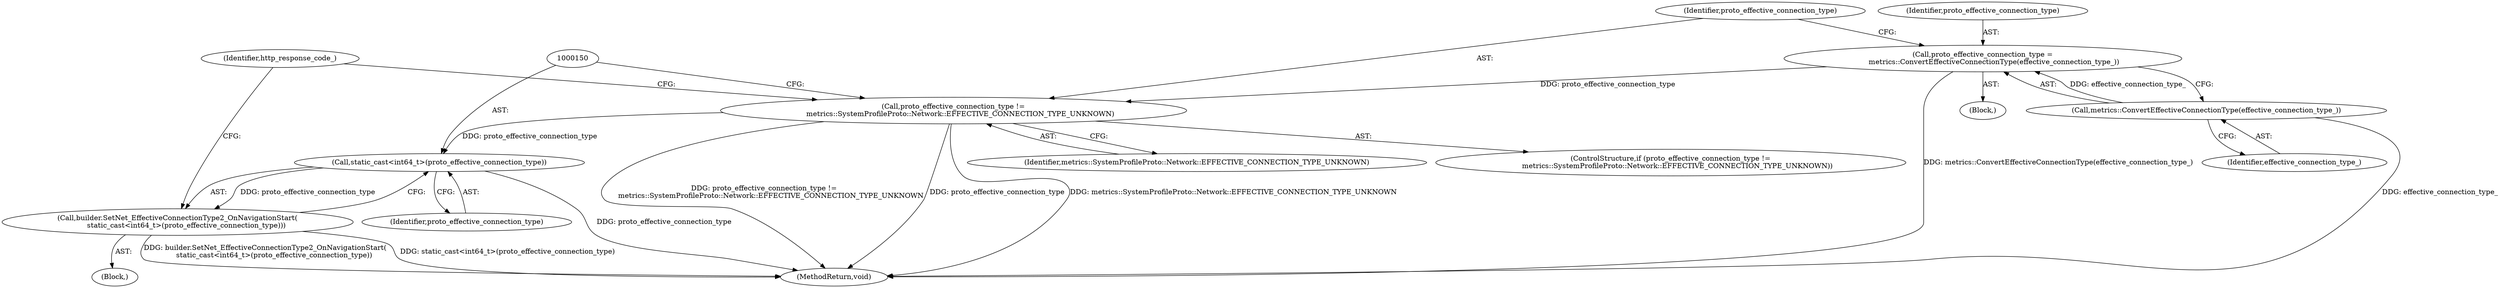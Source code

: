 digraph "0_Chrome_e1e67d5d341d82c61cab2c41ff4163f17caf14ae_0@API" {
"1000139" [label="(Call,proto_effective_connection_type =\n          metrics::ConvertEffectiveConnectionType(effective_connection_type_))"];
"1000141" [label="(Call,metrics::ConvertEffectiveConnectionType(effective_connection_type_))"];
"1000144" [label="(Call,proto_effective_connection_type !=\n      metrics::SystemProfileProto::Network::EFFECTIVE_CONNECTION_TYPE_UNKNOWN)"];
"1000149" [label="(Call,static_cast<int64_t>(proto_effective_connection_type))"];
"1000148" [label="(Call,builder.SetNet_EffectiveConnectionType2_OnNavigationStart(\n        static_cast<int64_t>(proto_effective_connection_type)))"];
"1000148" [label="(Call,builder.SetNet_EffectiveConnectionType2_OnNavigationStart(\n        static_cast<int64_t>(proto_effective_connection_type)))"];
"1000141" [label="(Call,metrics::ConvertEffectiveConnectionType(effective_connection_type_))"];
"1000145" [label="(Identifier,proto_effective_connection_type)"];
"1000146" [label="(Identifier,metrics::SystemProfileProto::Network::EFFECTIVE_CONNECTION_TYPE_UNKNOWN)"];
"1000142" [label="(Identifier,effective_connection_type_)"];
"1000149" [label="(Call,static_cast<int64_t>(proto_effective_connection_type))"];
"1000143" [label="(ControlStructure,if (proto_effective_connection_type !=\n      metrics::SystemProfileProto::Network::EFFECTIVE_CONNECTION_TYPE_UNKNOWN))"];
"1000151" [label="(Identifier,proto_effective_connection_type)"];
"1000140" [label="(Identifier,proto_effective_connection_type)"];
"1000153" [label="(Identifier,http_response_code_)"];
"1000106" [label="(Block,)"];
"1000147" [label="(Block,)"];
"1000201" [label="(MethodReturn,void)"];
"1000139" [label="(Call,proto_effective_connection_type =\n          metrics::ConvertEffectiveConnectionType(effective_connection_type_))"];
"1000144" [label="(Call,proto_effective_connection_type !=\n      metrics::SystemProfileProto::Network::EFFECTIVE_CONNECTION_TYPE_UNKNOWN)"];
"1000139" -> "1000106"  [label="AST: "];
"1000139" -> "1000141"  [label="CFG: "];
"1000140" -> "1000139"  [label="AST: "];
"1000141" -> "1000139"  [label="AST: "];
"1000145" -> "1000139"  [label="CFG: "];
"1000139" -> "1000201"  [label="DDG: metrics::ConvertEffectiveConnectionType(effective_connection_type_)"];
"1000141" -> "1000139"  [label="DDG: effective_connection_type_"];
"1000139" -> "1000144"  [label="DDG: proto_effective_connection_type"];
"1000141" -> "1000142"  [label="CFG: "];
"1000142" -> "1000141"  [label="AST: "];
"1000141" -> "1000201"  [label="DDG: effective_connection_type_"];
"1000144" -> "1000143"  [label="AST: "];
"1000144" -> "1000146"  [label="CFG: "];
"1000145" -> "1000144"  [label="AST: "];
"1000146" -> "1000144"  [label="AST: "];
"1000150" -> "1000144"  [label="CFG: "];
"1000153" -> "1000144"  [label="CFG: "];
"1000144" -> "1000201"  [label="DDG: proto_effective_connection_type !=\n      metrics::SystemProfileProto::Network::EFFECTIVE_CONNECTION_TYPE_UNKNOWN"];
"1000144" -> "1000201"  [label="DDG: proto_effective_connection_type"];
"1000144" -> "1000201"  [label="DDG: metrics::SystemProfileProto::Network::EFFECTIVE_CONNECTION_TYPE_UNKNOWN"];
"1000144" -> "1000149"  [label="DDG: proto_effective_connection_type"];
"1000149" -> "1000148"  [label="AST: "];
"1000149" -> "1000151"  [label="CFG: "];
"1000150" -> "1000149"  [label="AST: "];
"1000151" -> "1000149"  [label="AST: "];
"1000148" -> "1000149"  [label="CFG: "];
"1000149" -> "1000201"  [label="DDG: proto_effective_connection_type"];
"1000149" -> "1000148"  [label="DDG: proto_effective_connection_type"];
"1000148" -> "1000147"  [label="AST: "];
"1000153" -> "1000148"  [label="CFG: "];
"1000148" -> "1000201"  [label="DDG: static_cast<int64_t>(proto_effective_connection_type)"];
"1000148" -> "1000201"  [label="DDG: builder.SetNet_EffectiveConnectionType2_OnNavigationStart(\n        static_cast<int64_t>(proto_effective_connection_type))"];
}
